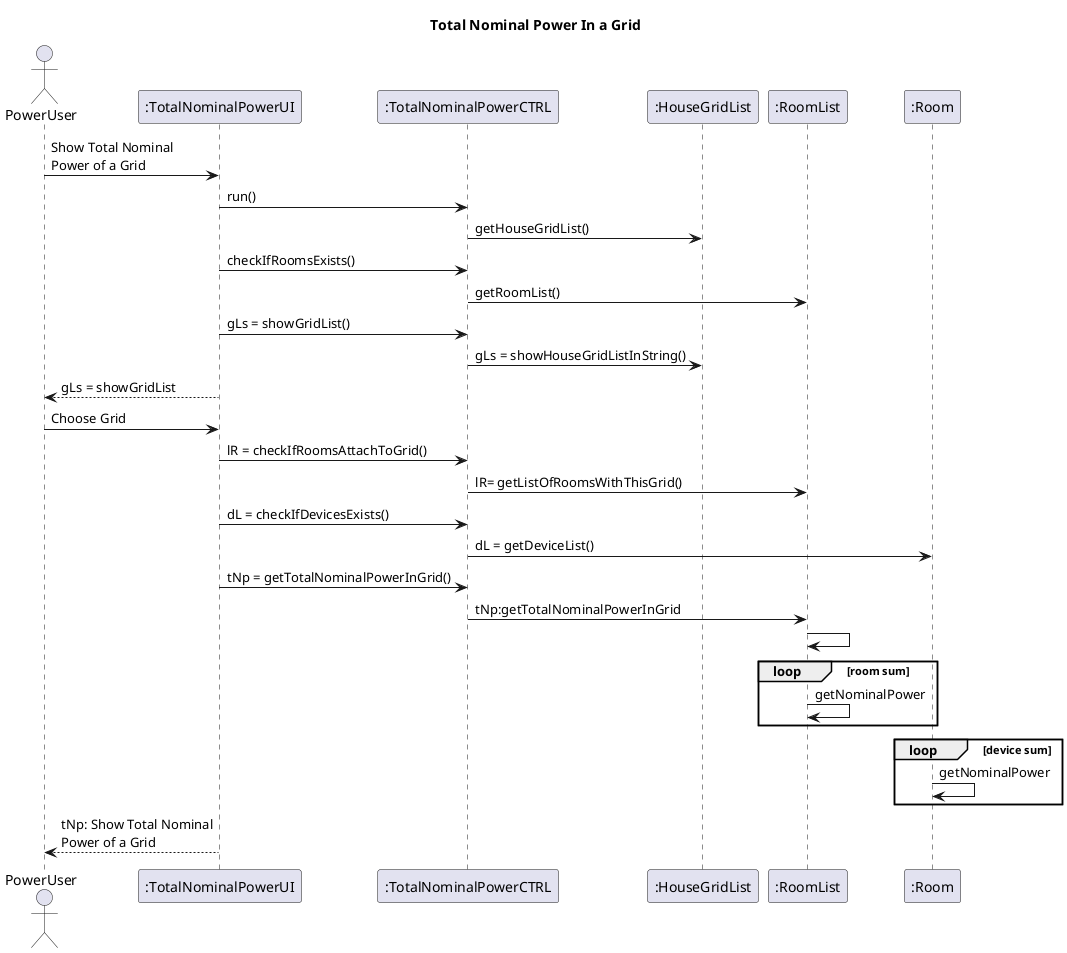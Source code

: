 @startuml
title Total Nominal Power In a Grid
actor PowerUser

PowerUser -> ":TotalNominalPowerUI": Show Total Nominal\nPower of a Grid
":TotalNominalPowerUI" -> ":TotalNominalPowerCTRL": run()
":TotalNominalPowerCTRL" -> ":HouseGridList": getHouseGridList()
":TotalNominalPowerUI" -> ":TotalNominalPowerCTRL": checkIfRoomsExists()
":TotalNominalPowerCTRL" -> ":RoomList": getRoomList()
":TotalNominalPowerUI" -> ":TotalNominalPowerCTRL": gLs = showGridList()
":TotalNominalPowerCTRL" -> ":HouseGridList": gLs = showHouseGridListInString()
":TotalNominalPowerUI" --> PowerUser: gLs = showGridList
PowerUser -> ":TotalNominalPowerUI": Choose Grid
":TotalNominalPowerUI" -> ":TotalNominalPowerCTRL": lR = checkIfRoomsAttachToGrid()
":TotalNominalPowerCTRL" -> ":RoomList": lR= getListOfRoomsWithThisGrid()
":TotalNominalPowerUI" -> ":TotalNominalPowerCTRL": dL = checkIfDevicesExists()
":TotalNominalPowerCTRL" -> ":Room": dL = getDeviceList()
":TotalNominalPowerUI" -> ":TotalNominalPowerCTRL": tNp = getTotalNominalPowerInGrid()
":TotalNominalPowerCTRL" -> ":RoomList": tNp:getTotalNominalPowerInGrid
	    	    ":RoomList" -> ":RoomList"

loop room sum
   	   	    ":RoomList" -> ":RoomList": getNominalPower
   end

 loop device sum
   	   	    ":Room" -> ":Room": getNominalPower
   end

":TotalNominalPowerUI" -->PowerUser: tNp: Show Total Nominal\nPower of a Grid



@enduml